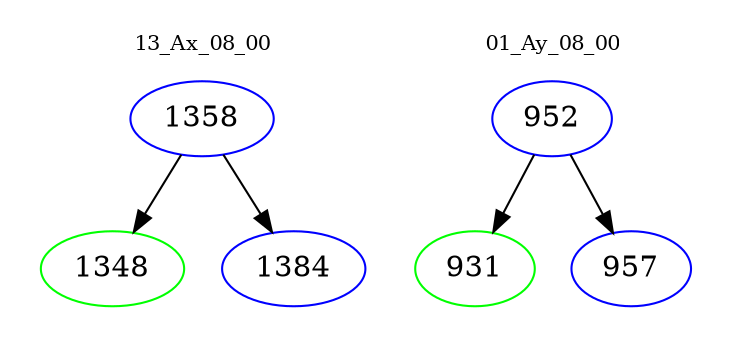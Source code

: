 digraph{
subgraph cluster_0 {
color = white
label = "13_Ax_08_00";
fontsize=10;
T0_1358 [label="1358", color="blue"]
T0_1358 -> T0_1348 [color="black"]
T0_1348 [label="1348", color="green"]
T0_1358 -> T0_1384 [color="black"]
T0_1384 [label="1384", color="blue"]
}
subgraph cluster_1 {
color = white
label = "01_Ay_08_00";
fontsize=10;
T1_952 [label="952", color="blue"]
T1_952 -> T1_931 [color="black"]
T1_931 [label="931", color="green"]
T1_952 -> T1_957 [color="black"]
T1_957 [label="957", color="blue"]
}
}
